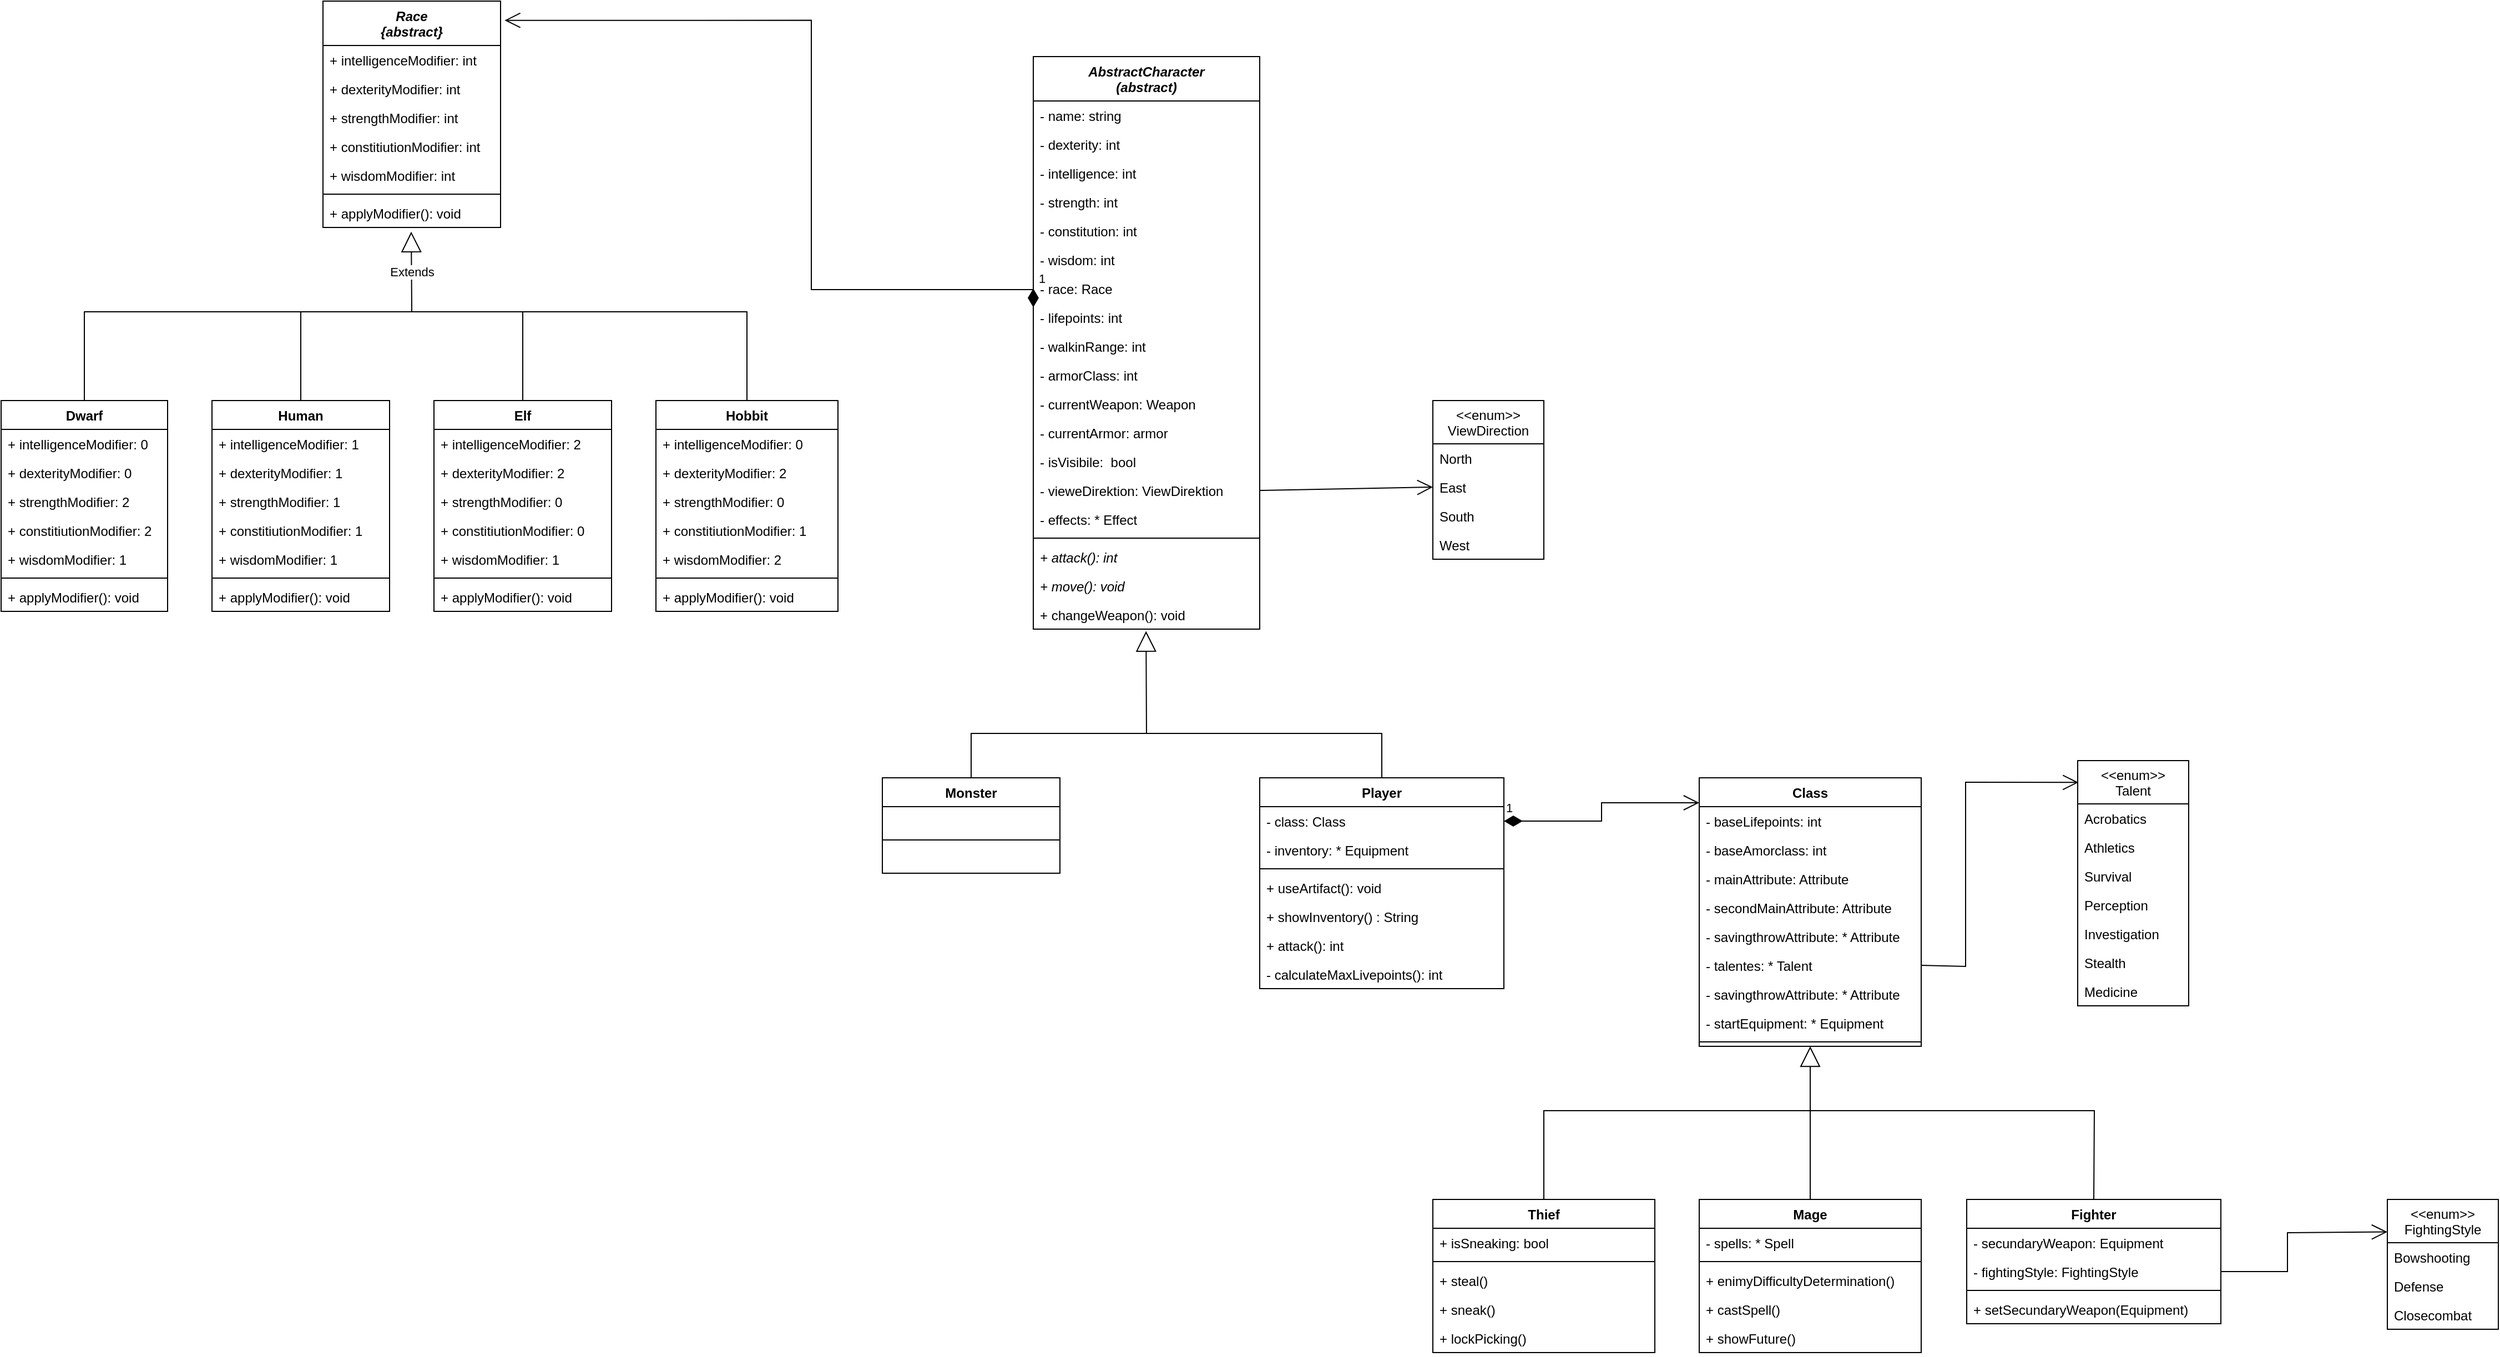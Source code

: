 <mxfile version="20.2.3" type="device"><diagram id="C5RBs43oDa-KdzZeNtuy" name="Page-1"><mxGraphModel dx="2009" dy="2004" grid="1" gridSize="10" guides="1" tooltips="1" connect="1" arrows="1" fold="1" page="1" pageScale="1" pageWidth="827" pageHeight="1169" math="0" shadow="0"><root><mxCell id="WIyWlLk6GJQsqaUBKTNV-0"/><mxCell id="WIyWlLk6GJQsqaUBKTNV-1" parent="WIyWlLk6GJQsqaUBKTNV-0"/><mxCell id="Q3AYZREHIVU-GRA5C-rK-1" value="AbstractCharacter&#10;(abstract)" style="swimlane;fontStyle=3;align=center;verticalAlign=top;childLayout=stackLayout;horizontal=1;startSize=40;horizontalStack=0;resizeParent=1;resizeParentMax=0;resizeLast=0;collapsible=1;marginBottom=0;" parent="WIyWlLk6GJQsqaUBKTNV-1" vertex="1"><mxGeometry x="200" y="-70" width="204" height="516" as="geometry"/></mxCell><mxCell id="Q3AYZREHIVU-GRA5C-rK-2" value="- name: string " style="text;strokeColor=none;fillColor=none;align=left;verticalAlign=top;spacingLeft=4;spacingRight=4;overflow=hidden;rotatable=0;points=[[0,0.5],[1,0.5]];portConstraint=eastwest;" parent="Q3AYZREHIVU-GRA5C-rK-1" vertex="1"><mxGeometry y="40" width="204" height="26" as="geometry"/></mxCell><mxCell id="5h4KLsE5HGScLsVPsC8E-9" value="- dexterity: int" style="text;strokeColor=none;fillColor=none;align=left;verticalAlign=top;spacingLeft=4;spacingRight=4;overflow=hidden;rotatable=0;points=[[0,0.5],[1,0.5]];portConstraint=eastwest;" parent="Q3AYZREHIVU-GRA5C-rK-1" vertex="1"><mxGeometry y="66" width="204" height="26" as="geometry"/></mxCell><mxCell id="5h4KLsE5HGScLsVPsC8E-10" value="- intelligence: int" style="text;strokeColor=none;fillColor=none;align=left;verticalAlign=top;spacingLeft=4;spacingRight=4;overflow=hidden;rotatable=0;points=[[0,0.5],[1,0.5]];portConstraint=eastwest;" parent="Q3AYZREHIVU-GRA5C-rK-1" vertex="1"><mxGeometry y="92" width="204" height="26" as="geometry"/></mxCell><mxCell id="5h4KLsE5HGScLsVPsC8E-11" value="- strength: int" style="text;strokeColor=none;fillColor=none;align=left;verticalAlign=top;spacingLeft=4;spacingRight=4;overflow=hidden;rotatable=0;points=[[0,0.5],[1,0.5]];portConstraint=eastwest;" parent="Q3AYZREHIVU-GRA5C-rK-1" vertex="1"><mxGeometry y="118" width="204" height="26" as="geometry"/></mxCell><mxCell id="5h4KLsE5HGScLsVPsC8E-12" value="- constitution: int" style="text;strokeColor=none;fillColor=none;align=left;verticalAlign=top;spacingLeft=4;spacingRight=4;overflow=hidden;rotatable=0;points=[[0,0.5],[1,0.5]];portConstraint=eastwest;" parent="Q3AYZREHIVU-GRA5C-rK-1" vertex="1"><mxGeometry y="144" width="204" height="26" as="geometry"/></mxCell><mxCell id="5h4KLsE5HGScLsVPsC8E-13" value="- wisdom: int" style="text;strokeColor=none;fillColor=none;align=left;verticalAlign=top;spacingLeft=4;spacingRight=4;overflow=hidden;rotatable=0;points=[[0,0.5],[1,0.5]];portConstraint=eastwest;" parent="Q3AYZREHIVU-GRA5C-rK-1" vertex="1"><mxGeometry y="170" width="204" height="26" as="geometry"/></mxCell><mxCell id="5h4KLsE5HGScLsVPsC8E-0" value="- race: Race " style="text;strokeColor=none;fillColor=none;align=left;verticalAlign=top;spacingLeft=4;spacingRight=4;overflow=hidden;rotatable=0;points=[[0,0.5],[1,0.5]];portConstraint=eastwest;" parent="Q3AYZREHIVU-GRA5C-rK-1" vertex="1"><mxGeometry y="196" width="204" height="26" as="geometry"/></mxCell><mxCell id="5h4KLsE5HGScLsVPsC8E-5" value="- lifepoints: int" style="text;strokeColor=none;fillColor=none;align=left;verticalAlign=top;spacingLeft=4;spacingRight=4;overflow=hidden;rotatable=0;points=[[0,0.5],[1,0.5]];portConstraint=eastwest;" parent="Q3AYZREHIVU-GRA5C-rK-1" vertex="1"><mxGeometry y="222" width="204" height="26" as="geometry"/></mxCell><mxCell id="Q3AYZREHIVU-GRA5C-rK-14" value="- walkinRange: int" style="text;strokeColor=none;fillColor=none;align=left;verticalAlign=top;spacingLeft=4;spacingRight=4;overflow=hidden;rotatable=0;points=[[0,0.5],[1,0.5]];portConstraint=eastwest;" parent="Q3AYZREHIVU-GRA5C-rK-1" vertex="1"><mxGeometry y="248" width="204" height="26" as="geometry"/></mxCell><mxCell id="5h4KLsE5HGScLsVPsC8E-8" value="- armorClass: int" style="text;strokeColor=none;fillColor=none;align=left;verticalAlign=top;spacingLeft=4;spacingRight=4;overflow=hidden;rotatable=0;points=[[0,0.5],[1,0.5]];portConstraint=eastwest;" parent="Q3AYZREHIVU-GRA5C-rK-1" vertex="1"><mxGeometry y="274" width="204" height="26" as="geometry"/></mxCell><mxCell id="5h4KLsE5HGScLsVPsC8E-1" value="- currentWeapon: Weapon" style="text;strokeColor=none;fillColor=none;align=left;verticalAlign=top;spacingLeft=4;spacingRight=4;overflow=hidden;rotatable=0;points=[[0,0.5],[1,0.5]];portConstraint=eastwest;" parent="Q3AYZREHIVU-GRA5C-rK-1" vertex="1"><mxGeometry y="300" width="204" height="26" as="geometry"/></mxCell><mxCell id="5h4KLsE5HGScLsVPsC8E-22" value="- currentArmor: armor" style="text;strokeColor=none;fillColor=none;align=left;verticalAlign=top;spacingLeft=4;spacingRight=4;overflow=hidden;rotatable=0;points=[[0,0.5],[1,0.5]];portConstraint=eastwest;" parent="Q3AYZREHIVU-GRA5C-rK-1" vertex="1"><mxGeometry y="326" width="204" height="26" as="geometry"/></mxCell><mxCell id="5h4KLsE5HGScLsVPsC8E-26" value="- isVisibile:  bool" style="text;strokeColor=none;fillColor=none;align=left;verticalAlign=top;spacingLeft=4;spacingRight=4;overflow=hidden;rotatable=0;points=[[0,0.5],[1,0.5]];portConstraint=eastwest;" parent="Q3AYZREHIVU-GRA5C-rK-1" vertex="1"><mxGeometry y="352" width="204" height="26" as="geometry"/></mxCell><mxCell id="5h4KLsE5HGScLsVPsC8E-6" value="- vieweDirektion: ViewDirektion" style="text;strokeColor=none;fillColor=none;align=left;verticalAlign=top;spacingLeft=4;spacingRight=4;overflow=hidden;rotatable=0;points=[[0,0.5],[1,0.5]];portConstraint=eastwest;" parent="Q3AYZREHIVU-GRA5C-rK-1" vertex="1"><mxGeometry y="378" width="204" height="26" as="geometry"/></mxCell><mxCell id="02gbt3bzWIVfuqwQs9SC-44" value="- effects: * Effect" style="text;strokeColor=none;fillColor=none;align=left;verticalAlign=top;spacingLeft=4;spacingRight=4;overflow=hidden;rotatable=0;points=[[0,0.5],[1,0.5]];portConstraint=eastwest;" parent="Q3AYZREHIVU-GRA5C-rK-1" vertex="1"><mxGeometry y="404" width="204" height="26" as="geometry"/></mxCell><mxCell id="Q3AYZREHIVU-GRA5C-rK-3" value="" style="line;strokeWidth=1;fillColor=none;align=left;verticalAlign=middle;spacingTop=-1;spacingLeft=3;spacingRight=3;rotatable=0;labelPosition=right;points=[];portConstraint=eastwest;" parent="Q3AYZREHIVU-GRA5C-rK-1" vertex="1"><mxGeometry y="430" width="204" height="8" as="geometry"/></mxCell><mxCell id="5h4KLsE5HGScLsVPsC8E-14" value="+ attack(): int" style="text;strokeColor=none;fillColor=none;align=left;verticalAlign=top;spacingLeft=4;spacingRight=4;overflow=hidden;rotatable=0;points=[[0,0.5],[1,0.5]];portConstraint=eastwest;fontStyle=2" parent="Q3AYZREHIVU-GRA5C-rK-1" vertex="1"><mxGeometry y="438" width="204" height="26" as="geometry"/></mxCell><mxCell id="5h4KLsE5HGScLsVPsC8E-15" value="+ move(): void" style="text;strokeColor=none;fillColor=none;align=left;verticalAlign=top;spacingLeft=4;spacingRight=4;overflow=hidden;rotatable=0;points=[[0,0.5],[1,0.5]];portConstraint=eastwest;fontStyle=2" parent="Q3AYZREHIVU-GRA5C-rK-1" vertex="1"><mxGeometry y="464" width="204" height="26" as="geometry"/></mxCell><mxCell id="5h4KLsE5HGScLsVPsC8E-25" value="+ changeWeapon(): void" style="text;strokeColor=none;fillColor=none;align=left;verticalAlign=top;spacingLeft=4;spacingRight=4;overflow=hidden;rotatable=0;points=[[0,0.5],[1,0.5]];portConstraint=eastwest;" parent="Q3AYZREHIVU-GRA5C-rK-1" vertex="1"><mxGeometry y="490" width="204" height="26" as="geometry"/></mxCell><mxCell id="Q3AYZREHIVU-GRA5C-rK-6" value="Monster" style="swimlane;fontStyle=1;align=center;verticalAlign=top;childLayout=stackLayout;horizontal=1;startSize=26;horizontalStack=0;resizeParent=1;resizeParentMax=0;resizeLast=0;collapsible=1;marginBottom=0;" parent="WIyWlLk6GJQsqaUBKTNV-1" vertex="1"><mxGeometry x="64" y="580" width="160" height="86" as="geometry"/></mxCell><mxCell id="Q3AYZREHIVU-GRA5C-rK-7" value=" " style="text;strokeColor=none;fillColor=none;align=left;verticalAlign=top;spacingLeft=4;spacingRight=4;overflow=hidden;rotatable=0;points=[[0,0.5],[1,0.5]];portConstraint=eastwest;" parent="Q3AYZREHIVU-GRA5C-rK-6" vertex="1"><mxGeometry y="26" width="160" height="26" as="geometry"/></mxCell><mxCell id="Q3AYZREHIVU-GRA5C-rK-8" value="" style="line;strokeWidth=1;fillColor=none;align=left;verticalAlign=middle;spacingTop=-1;spacingLeft=3;spacingRight=3;rotatable=0;labelPosition=right;points=[];portConstraint=eastwest;" parent="Q3AYZREHIVU-GRA5C-rK-6" vertex="1"><mxGeometry y="52" width="160" height="8" as="geometry"/></mxCell><mxCell id="Q3AYZREHIVU-GRA5C-rK-9" value=" " style="text;strokeColor=none;fillColor=none;align=left;verticalAlign=top;spacingLeft=4;spacingRight=4;overflow=hidden;rotatable=0;points=[[0,0.5],[1,0.5]];portConstraint=eastwest;" parent="Q3AYZREHIVU-GRA5C-rK-6" vertex="1"><mxGeometry y="60" width="160" height="26" as="geometry"/></mxCell><mxCell id="Q3AYZREHIVU-GRA5C-rK-10" value="Player" style="swimlane;fontStyle=1;align=center;verticalAlign=top;childLayout=stackLayout;horizontal=1;startSize=26;horizontalStack=0;resizeParent=1;resizeParentMax=0;resizeLast=0;collapsible=1;marginBottom=0;" parent="WIyWlLk6GJQsqaUBKTNV-1" vertex="1"><mxGeometry x="404" y="580" width="220" height="190" as="geometry"/></mxCell><mxCell id="Q3AYZREHIVU-GRA5C-rK-22" value="- class: Class" style="text;strokeColor=none;fillColor=none;align=left;verticalAlign=top;spacingLeft=4;spacingRight=4;overflow=hidden;rotatable=0;points=[[0,0.5],[1,0.5]];portConstraint=eastwest;" parent="Q3AYZREHIVU-GRA5C-rK-10" vertex="1"><mxGeometry y="26" width="220" height="26" as="geometry"/></mxCell><mxCell id="Q3AYZREHIVU-GRA5C-rK-20" value="- inventory: * Equipment" style="text;strokeColor=none;fillColor=none;align=left;verticalAlign=top;spacingLeft=4;spacingRight=4;overflow=hidden;rotatable=0;points=[[0,0.5],[1,0.5]];portConstraint=eastwest;" parent="Q3AYZREHIVU-GRA5C-rK-10" vertex="1"><mxGeometry y="52" width="220" height="26" as="geometry"/></mxCell><mxCell id="Q3AYZREHIVU-GRA5C-rK-12" value="" style="line;strokeWidth=1;fillColor=none;align=left;verticalAlign=middle;spacingTop=-1;spacingLeft=3;spacingRight=3;rotatable=0;labelPosition=right;points=[];portConstraint=eastwest;" parent="Q3AYZREHIVU-GRA5C-rK-10" vertex="1"><mxGeometry y="78" width="220" height="8" as="geometry"/></mxCell><mxCell id="Q3AYZREHIVU-GRA5C-rK-24" value="+ useArtifact(): void" style="text;strokeColor=none;fillColor=none;align=left;verticalAlign=top;spacingLeft=4;spacingRight=4;overflow=hidden;rotatable=0;points=[[0,0.5],[1,0.5]];portConstraint=eastwest;" parent="Q3AYZREHIVU-GRA5C-rK-10" vertex="1"><mxGeometry y="86" width="220" height="26" as="geometry"/></mxCell><mxCell id="02gbt3bzWIVfuqwQs9SC-45" value="+ showInventory() : String" style="text;strokeColor=none;fillColor=none;align=left;verticalAlign=top;spacingLeft=4;spacingRight=4;overflow=hidden;rotatable=0;points=[[0,0.5],[1,0.5]];portConstraint=eastwest;" parent="Q3AYZREHIVU-GRA5C-rK-10" vertex="1"><mxGeometry y="112" width="220" height="26" as="geometry"/></mxCell><mxCell id="02gbt3bzWIVfuqwQs9SC-49" value="+ attack(): int" style="text;strokeColor=none;fillColor=none;align=left;verticalAlign=top;spacingLeft=4;spacingRight=4;overflow=hidden;rotatable=0;points=[[0,0.5],[1,0.5]];portConstraint=eastwest;" parent="Q3AYZREHIVU-GRA5C-rK-10" vertex="1"><mxGeometry y="138" width="220" height="26" as="geometry"/></mxCell><mxCell id="Q3AYZREHIVU-GRA5C-rK-4" value="- calculateMaxLivepoints(): int" style="text;strokeColor=none;fillColor=none;align=left;verticalAlign=top;spacingLeft=4;spacingRight=4;overflow=hidden;rotatable=0;points=[[0,0.5],[1,0.5]];portConstraint=eastwest;" parent="Q3AYZREHIVU-GRA5C-rK-10" vertex="1"><mxGeometry y="164" width="220" height="26" as="geometry"/></mxCell><mxCell id="Q3AYZREHIVU-GRA5C-rK-18" value="" style="endArrow=block;endSize=16;endFill=0;html=1;rounded=0;exitX=0.5;exitY=0;exitDx=0;exitDy=0;entryX=0.498;entryY=1.069;entryDx=0;entryDy=0;entryPerimeter=0;" parent="WIyWlLk6GJQsqaUBKTNV-1" source="Q3AYZREHIVU-GRA5C-rK-10" target="5h4KLsE5HGScLsVPsC8E-25" edge="1"><mxGeometry width="160" relative="1" as="geometry"><mxPoint x="464" y="550" as="sourcePoint"/><mxPoint x="340" y="510" as="targetPoint"/><Array as="points"><mxPoint x="514" y="540"/><mxPoint x="302" y="540"/></Array></mxGeometry></mxCell><mxCell id="Q3AYZREHIVU-GRA5C-rK-23" value="" style="endArrow=none;html=1;rounded=0;exitX=0.5;exitY=0;exitDx=0;exitDy=0;" parent="WIyWlLk6GJQsqaUBKTNV-1" source="Q3AYZREHIVU-GRA5C-rK-6" edge="1"><mxGeometry width="50" height="50" relative="1" as="geometry"><mxPoint x="114" y="530" as="sourcePoint"/><mxPoint x="314" y="540" as="targetPoint"/><Array as="points"><mxPoint x="144" y="540"/></Array></mxGeometry></mxCell><mxCell id="Q3AYZREHIVU-GRA5C-rK-33" value="&lt;&lt;enum&gt;&gt;&#10;ViewDirection" style="swimlane;fontStyle=0;childLayout=stackLayout;horizontal=1;startSize=39;fillColor=none;horizontalStack=0;resizeParent=1;resizeParentMax=0;resizeLast=0;collapsible=1;marginBottom=0;" parent="WIyWlLk6GJQsqaUBKTNV-1" vertex="1"><mxGeometry x="560" y="240" width="100" height="143" as="geometry"><mxRectangle x="540" y="260" width="110" height="40" as="alternateBounds"/></mxGeometry></mxCell><mxCell id="Q3AYZREHIVU-GRA5C-rK-34" value="North" style="text;strokeColor=none;fillColor=none;align=left;verticalAlign=top;spacingLeft=4;spacingRight=4;overflow=hidden;rotatable=0;points=[[0,0.5],[1,0.5]];portConstraint=eastwest;" parent="Q3AYZREHIVU-GRA5C-rK-33" vertex="1"><mxGeometry y="39" width="100" height="26" as="geometry"/></mxCell><mxCell id="Q3AYZREHIVU-GRA5C-rK-36" value="East" style="text;strokeColor=none;fillColor=none;align=left;verticalAlign=top;spacingLeft=4;spacingRight=4;overflow=hidden;rotatable=0;points=[[0,0.5],[1,0.5]];portConstraint=eastwest;" parent="Q3AYZREHIVU-GRA5C-rK-33" vertex="1"><mxGeometry y="65" width="100" height="26" as="geometry"/></mxCell><mxCell id="Q3AYZREHIVU-GRA5C-rK-38" value="South" style="text;strokeColor=none;fillColor=none;align=left;verticalAlign=top;spacingLeft=4;spacingRight=4;overflow=hidden;rotatable=0;points=[[0,0.5],[1,0.5]];portConstraint=eastwest;" parent="Q3AYZREHIVU-GRA5C-rK-33" vertex="1"><mxGeometry y="91" width="100" height="26" as="geometry"/></mxCell><mxCell id="Q3AYZREHIVU-GRA5C-rK-40" value="West" style="text;strokeColor=none;fillColor=none;align=left;verticalAlign=top;spacingLeft=4;spacingRight=4;overflow=hidden;rotatable=0;points=[[0,0.5],[1,0.5]];portConstraint=eastwest;" parent="Q3AYZREHIVU-GRA5C-rK-33" vertex="1"><mxGeometry y="117" width="100" height="26" as="geometry"/></mxCell><mxCell id="Q3AYZREHIVU-GRA5C-rK-43" value="" style="endArrow=open;endFill=1;endSize=12;html=1;rounded=0;entryX=0;entryY=0.5;entryDx=0;entryDy=0;exitX=1;exitY=0.5;exitDx=0;exitDy=0;" parent="WIyWlLk6GJQsqaUBKTNV-1" source="5h4KLsE5HGScLsVPsC8E-6" target="Q3AYZREHIVU-GRA5C-rK-36" edge="1"><mxGeometry width="160" relative="1" as="geometry"><mxPoint x="614" y="801" as="sourcePoint"/><mxPoint x="794" y="854" as="targetPoint"/></mxGeometry></mxCell><mxCell id="5h4KLsE5HGScLsVPsC8E-16" value="Class" style="swimlane;fontStyle=1;align=center;verticalAlign=top;childLayout=stackLayout;horizontal=1;startSize=26;horizontalStack=0;resizeParent=1;resizeParentMax=0;resizeLast=0;collapsible=1;marginBottom=0;" parent="WIyWlLk6GJQsqaUBKTNV-1" vertex="1"><mxGeometry x="800" y="580" width="200" height="242" as="geometry"><mxRectangle x="540" y="70" width="70" height="30" as="alternateBounds"/></mxGeometry></mxCell><mxCell id="5h4KLsE5HGScLsVPsC8E-17" value="- baseLifepoints: int" style="text;strokeColor=none;fillColor=none;align=left;verticalAlign=top;spacingLeft=4;spacingRight=4;overflow=hidden;rotatable=0;points=[[0,0.5],[1,0.5]];portConstraint=eastwest;" parent="5h4KLsE5HGScLsVPsC8E-16" vertex="1"><mxGeometry y="26" width="200" height="26" as="geometry"/></mxCell><mxCell id="5h4KLsE5HGScLsVPsC8E-23" value="- baseAmorclass: int" style="text;strokeColor=none;fillColor=none;align=left;verticalAlign=top;spacingLeft=4;spacingRight=4;overflow=hidden;rotatable=0;points=[[0,0.5],[1,0.5]];portConstraint=eastwest;" parent="5h4KLsE5HGScLsVPsC8E-16" vertex="1"><mxGeometry y="52" width="200" height="26" as="geometry"/></mxCell><mxCell id="5h4KLsE5HGScLsVPsC8E-24" value="- mainAttribute: Attribute" style="text;strokeColor=none;fillColor=none;align=left;verticalAlign=top;spacingLeft=4;spacingRight=4;overflow=hidden;rotatable=0;points=[[0,0.5],[1,0.5]];portConstraint=eastwest;" parent="5h4KLsE5HGScLsVPsC8E-16" vertex="1"><mxGeometry y="78" width="200" height="26" as="geometry"/></mxCell><mxCell id="5h4KLsE5HGScLsVPsC8E-29" value="- secondMainAttribute: Attribute" style="text;strokeColor=none;fillColor=none;align=left;verticalAlign=top;spacingLeft=4;spacingRight=4;overflow=hidden;rotatable=0;points=[[0,0.5],[1,0.5]];portConstraint=eastwest;" parent="5h4KLsE5HGScLsVPsC8E-16" vertex="1"><mxGeometry y="104" width="200" height="26" as="geometry"/></mxCell><mxCell id="5h4KLsE5HGScLsVPsC8E-30" value="- savingthrowAttribute: * Attribute" style="text;strokeColor=none;fillColor=none;align=left;verticalAlign=top;spacingLeft=4;spacingRight=4;overflow=hidden;rotatable=0;points=[[0,0.5],[1,0.5]];portConstraint=eastwest;" parent="5h4KLsE5HGScLsVPsC8E-16" vertex="1"><mxGeometry y="130" width="200" height="26" as="geometry"/></mxCell><mxCell id="5h4KLsE5HGScLsVPsC8E-39" value="- talentes: * Talent" style="text;strokeColor=none;fillColor=none;align=left;verticalAlign=top;spacingLeft=4;spacingRight=4;overflow=hidden;rotatable=0;points=[[0,0.5],[1,0.5]];portConstraint=eastwest;" parent="5h4KLsE5HGScLsVPsC8E-16" vertex="1"><mxGeometry y="156" width="200" height="26" as="geometry"/></mxCell><mxCell id="5h4KLsE5HGScLsVPsC8E-43" value="- savingthrowAttribute: * Attribute" style="text;strokeColor=none;fillColor=none;align=left;verticalAlign=top;spacingLeft=4;spacingRight=4;overflow=hidden;rotatable=0;points=[[0,0.5],[1,0.5]];portConstraint=eastwest;" parent="5h4KLsE5HGScLsVPsC8E-16" vertex="1"><mxGeometry y="182" width="200" height="26" as="geometry"/></mxCell><mxCell id="bgoSU_EGoBsKV9bX_fwc-3" value="- startEquipment: * Equipment" style="text;strokeColor=none;fillColor=none;align=left;verticalAlign=top;spacingLeft=4;spacingRight=4;overflow=hidden;rotatable=0;points=[[0,0.5],[1,0.5]];portConstraint=eastwest;" parent="5h4KLsE5HGScLsVPsC8E-16" vertex="1"><mxGeometry y="208" width="200" height="26" as="geometry"/></mxCell><mxCell id="5h4KLsE5HGScLsVPsC8E-18" value="" style="line;strokeWidth=1;fillColor=none;align=left;verticalAlign=middle;spacingTop=-1;spacingLeft=3;spacingRight=3;rotatable=0;labelPosition=right;points=[];portConstraint=eastwest;" parent="5h4KLsE5HGScLsVPsC8E-16" vertex="1"><mxGeometry y="234" width="200" height="8" as="geometry"/></mxCell><mxCell id="5h4KLsE5HGScLsVPsC8E-31" value="&lt;&lt;enum&gt;&gt;&#10;Talent" style="swimlane;fontStyle=0;childLayout=stackLayout;horizontal=1;startSize=39;fillColor=none;horizontalStack=0;resizeParent=1;resizeParentMax=0;resizeLast=0;collapsible=1;marginBottom=0;" parent="WIyWlLk6GJQsqaUBKTNV-1" vertex="1"><mxGeometry x="1141" y="564.5" width="100" height="221" as="geometry"><mxRectangle x="540" y="260" width="110" height="40" as="alternateBounds"/></mxGeometry></mxCell><mxCell id="5h4KLsE5HGScLsVPsC8E-32" value="Acrobatics" style="text;strokeColor=none;fillColor=none;align=left;verticalAlign=top;spacingLeft=4;spacingRight=4;overflow=hidden;rotatable=0;points=[[0,0.5],[1,0.5]];portConstraint=eastwest;" parent="5h4KLsE5HGScLsVPsC8E-31" vertex="1"><mxGeometry y="39" width="100" height="26" as="geometry"/></mxCell><mxCell id="5h4KLsE5HGScLsVPsC8E-33" value="Athletics" style="text;strokeColor=none;fillColor=none;align=left;verticalAlign=top;spacingLeft=4;spacingRight=4;overflow=hidden;rotatable=0;points=[[0,0.5],[1,0.5]];portConstraint=eastwest;" parent="5h4KLsE5HGScLsVPsC8E-31" vertex="1"><mxGeometry y="65" width="100" height="26" as="geometry"/></mxCell><mxCell id="5h4KLsE5HGScLsVPsC8E-34" value="Survival" style="text;strokeColor=none;fillColor=none;align=left;verticalAlign=top;spacingLeft=4;spacingRight=4;overflow=hidden;rotatable=0;points=[[0,0.5],[1,0.5]];portConstraint=eastwest;" parent="5h4KLsE5HGScLsVPsC8E-31" vertex="1"><mxGeometry y="91" width="100" height="26" as="geometry"/></mxCell><mxCell id="5h4KLsE5HGScLsVPsC8E-35" value="Perception" style="text;strokeColor=none;fillColor=none;align=left;verticalAlign=top;spacingLeft=4;spacingRight=4;overflow=hidden;rotatable=0;points=[[0,0.5],[1,0.5]];portConstraint=eastwest;" parent="5h4KLsE5HGScLsVPsC8E-31" vertex="1"><mxGeometry y="117" width="100" height="26" as="geometry"/></mxCell><mxCell id="5h4KLsE5HGScLsVPsC8E-36" value="Investigation" style="text;strokeColor=none;fillColor=none;align=left;verticalAlign=top;spacingLeft=4;spacingRight=4;overflow=hidden;rotatable=0;points=[[0,0.5],[1,0.5]];portConstraint=eastwest;" parent="5h4KLsE5HGScLsVPsC8E-31" vertex="1"><mxGeometry y="143" width="100" height="26" as="geometry"/></mxCell><mxCell id="5h4KLsE5HGScLsVPsC8E-37" value="Stealth" style="text;strokeColor=none;fillColor=none;align=left;verticalAlign=top;spacingLeft=4;spacingRight=4;overflow=hidden;rotatable=0;points=[[0,0.5],[1,0.5]];portConstraint=eastwest;" parent="5h4KLsE5HGScLsVPsC8E-31" vertex="1"><mxGeometry y="169" width="100" height="26" as="geometry"/></mxCell><mxCell id="5h4KLsE5HGScLsVPsC8E-38" value="Medicine" style="text;strokeColor=none;fillColor=none;align=left;verticalAlign=top;spacingLeft=4;spacingRight=4;overflow=hidden;rotatable=0;points=[[0,0.5],[1,0.5]];portConstraint=eastwest;" parent="5h4KLsE5HGScLsVPsC8E-31" vertex="1"><mxGeometry y="195" width="100" height="26" as="geometry"/></mxCell><mxCell id="5h4KLsE5HGScLsVPsC8E-42" value="" style="endArrow=open;endFill=1;endSize=12;html=1;rounded=0;exitX=1;exitY=0.5;exitDx=0;exitDy=0;entryX=0.007;entryY=0.089;entryDx=0;entryDy=0;entryPerimeter=0;" parent="WIyWlLk6GJQsqaUBKTNV-1" source="5h4KLsE5HGScLsVPsC8E-39" target="5h4KLsE5HGScLsVPsC8E-31" edge="1"><mxGeometry width="160" relative="1" as="geometry"><mxPoint x="1000" y="810" as="sourcePoint"/><mxPoint x="1160" y="810" as="targetPoint"/><Array as="points"><mxPoint x="1040" y="750"/><mxPoint x="1040" y="584"/></Array></mxGeometry></mxCell><mxCell id="cAiFSl_cpuVN2t4QB4FA-0" value="Race&#10;{abstract}" style="swimlane;fontStyle=3;align=center;verticalAlign=top;childLayout=stackLayout;horizontal=1;startSize=40;horizontalStack=0;resizeParent=1;resizeParentMax=0;resizeLast=0;collapsible=1;marginBottom=0;" parent="WIyWlLk6GJQsqaUBKTNV-1" vertex="1"><mxGeometry x="-440" y="-120" width="160" height="204" as="geometry"/></mxCell><mxCell id="cAiFSl_cpuVN2t4QB4FA-1" value="+ intelligenceModifier: int" style="text;strokeColor=none;fillColor=none;align=left;verticalAlign=top;spacingLeft=4;spacingRight=4;overflow=hidden;rotatable=0;points=[[0,0.5],[1,0.5]];portConstraint=eastwest;" parent="cAiFSl_cpuVN2t4QB4FA-0" vertex="1"><mxGeometry y="40" width="160" height="26" as="geometry"/></mxCell><mxCell id="02gbt3bzWIVfuqwQs9SC-1" value="+ dexterityModifier: int" style="text;strokeColor=none;fillColor=none;align=left;verticalAlign=top;spacingLeft=4;spacingRight=4;overflow=hidden;rotatable=0;points=[[0,0.5],[1,0.5]];portConstraint=eastwest;" parent="cAiFSl_cpuVN2t4QB4FA-0" vertex="1"><mxGeometry y="66" width="160" height="26" as="geometry"/></mxCell><mxCell id="02gbt3bzWIVfuqwQs9SC-2" value="+ strengthModifier: int" style="text;strokeColor=none;fillColor=none;align=left;verticalAlign=top;spacingLeft=4;spacingRight=4;overflow=hidden;rotatable=0;points=[[0,0.5],[1,0.5]];portConstraint=eastwest;" parent="cAiFSl_cpuVN2t4QB4FA-0" vertex="1"><mxGeometry y="92" width="160" height="26" as="geometry"/></mxCell><mxCell id="02gbt3bzWIVfuqwQs9SC-3" value="+ constitiutionModifier: int" style="text;strokeColor=none;fillColor=none;align=left;verticalAlign=top;spacingLeft=4;spacingRight=4;overflow=hidden;rotatable=0;points=[[0,0.5],[1,0.5]];portConstraint=eastwest;" parent="cAiFSl_cpuVN2t4QB4FA-0" vertex="1"><mxGeometry y="118" width="160" height="26" as="geometry"/></mxCell><mxCell id="02gbt3bzWIVfuqwQs9SC-4" value="+ wisdomModifier: int" style="text;strokeColor=none;fillColor=none;align=left;verticalAlign=top;spacingLeft=4;spacingRight=4;overflow=hidden;rotatable=0;points=[[0,0.5],[1,0.5]];portConstraint=eastwest;" parent="cAiFSl_cpuVN2t4QB4FA-0" vertex="1"><mxGeometry y="144" width="160" height="26" as="geometry"/></mxCell><mxCell id="cAiFSl_cpuVN2t4QB4FA-2" value="" style="line;strokeWidth=1;fillColor=none;align=left;verticalAlign=middle;spacingTop=-1;spacingLeft=3;spacingRight=3;rotatable=0;labelPosition=right;points=[];portConstraint=eastwest;" parent="cAiFSl_cpuVN2t4QB4FA-0" vertex="1"><mxGeometry y="170" width="160" height="8" as="geometry"/></mxCell><mxCell id="cAiFSl_cpuVN2t4QB4FA-3" value="+ applyModifier(): void" style="text;strokeColor=none;fillColor=none;align=left;verticalAlign=top;spacingLeft=4;spacingRight=4;overflow=hidden;rotatable=0;points=[[0,0.5],[1,0.5]];portConstraint=eastwest;" parent="cAiFSl_cpuVN2t4QB4FA-0" vertex="1"><mxGeometry y="178" width="160" height="26" as="geometry"/></mxCell><mxCell id="cAiFSl_cpuVN2t4QB4FA-4" value="Thief" style="swimlane;fontStyle=1;align=center;verticalAlign=top;childLayout=stackLayout;horizontal=1;startSize=26;horizontalStack=0;resizeParent=1;resizeParentMax=0;resizeLast=0;collapsible=1;marginBottom=0;" parent="WIyWlLk6GJQsqaUBKTNV-1" vertex="1"><mxGeometry x="560" y="960" width="200" height="138" as="geometry"/></mxCell><mxCell id="cAiFSl_cpuVN2t4QB4FA-5" value="+ isSneaking: bool" style="text;strokeColor=none;fillColor=none;align=left;verticalAlign=top;spacingLeft=4;spacingRight=4;overflow=hidden;rotatable=0;points=[[0,0.5],[1,0.5]];portConstraint=eastwest;" parent="cAiFSl_cpuVN2t4QB4FA-4" vertex="1"><mxGeometry y="26" width="200" height="26" as="geometry"/></mxCell><mxCell id="cAiFSl_cpuVN2t4QB4FA-6" value="" style="line;strokeWidth=1;fillColor=none;align=left;verticalAlign=middle;spacingTop=-1;spacingLeft=3;spacingRight=3;rotatable=0;labelPosition=right;points=[];portConstraint=eastwest;" parent="cAiFSl_cpuVN2t4QB4FA-4" vertex="1"><mxGeometry y="52" width="200" height="8" as="geometry"/></mxCell><mxCell id="cAiFSl_cpuVN2t4QB4FA-7" value="+ steal()" style="text;strokeColor=none;fillColor=none;align=left;verticalAlign=top;spacingLeft=4;spacingRight=4;overflow=hidden;rotatable=0;points=[[0,0.5],[1,0.5]];portConstraint=eastwest;" parent="cAiFSl_cpuVN2t4QB4FA-4" vertex="1"><mxGeometry y="60" width="200" height="26" as="geometry"/></mxCell><mxCell id="bgoSU_EGoBsKV9bX_fwc-17" value="+ sneak()" style="text;strokeColor=none;fillColor=none;align=left;verticalAlign=top;spacingLeft=4;spacingRight=4;overflow=hidden;rotatable=0;points=[[0,0.5],[1,0.5]];portConstraint=eastwest;" parent="cAiFSl_cpuVN2t4QB4FA-4" vertex="1"><mxGeometry y="86" width="200" height="26" as="geometry"/></mxCell><mxCell id="bgoSU_EGoBsKV9bX_fwc-18" value="+ lockPicking()" style="text;strokeColor=none;fillColor=none;align=left;verticalAlign=top;spacingLeft=4;spacingRight=4;overflow=hidden;rotatable=0;points=[[0,0.5],[1,0.5]];portConstraint=eastwest;" parent="cAiFSl_cpuVN2t4QB4FA-4" vertex="1"><mxGeometry y="112" width="200" height="26" as="geometry"/></mxCell><mxCell id="cAiFSl_cpuVN2t4QB4FA-8" value="Fighter" style="swimlane;fontStyle=1;align=center;verticalAlign=top;childLayout=stackLayout;horizontal=1;startSize=26;horizontalStack=0;resizeParent=1;resizeParentMax=0;resizeLast=0;collapsible=1;marginBottom=0;" parent="WIyWlLk6GJQsqaUBKTNV-1" vertex="1"><mxGeometry x="1041" y="960" width="229" height="112" as="geometry"/></mxCell><mxCell id="cAiFSl_cpuVN2t4QB4FA-9" value="- secundaryWeapon: Equipment" style="text;strokeColor=none;fillColor=none;align=left;verticalAlign=top;spacingLeft=4;spacingRight=4;overflow=hidden;rotatable=0;points=[[0,0.5],[1,0.5]];portConstraint=eastwest;" parent="cAiFSl_cpuVN2t4QB4FA-8" vertex="1"><mxGeometry y="26" width="229" height="26" as="geometry"/></mxCell><mxCell id="bgoSU_EGoBsKV9bX_fwc-12" value="- fightingStyle: FightingStyle" style="text;strokeColor=none;fillColor=none;align=left;verticalAlign=top;spacingLeft=4;spacingRight=4;overflow=hidden;rotatable=0;points=[[0,0.5],[1,0.5]];portConstraint=eastwest;" parent="cAiFSl_cpuVN2t4QB4FA-8" vertex="1"><mxGeometry y="52" width="229" height="26" as="geometry"/></mxCell><mxCell id="cAiFSl_cpuVN2t4QB4FA-10" value="" style="line;strokeWidth=1;fillColor=none;align=left;verticalAlign=middle;spacingTop=-1;spacingLeft=3;spacingRight=3;rotatable=0;labelPosition=right;points=[];portConstraint=eastwest;" parent="cAiFSl_cpuVN2t4QB4FA-8" vertex="1"><mxGeometry y="78" width="229" height="8" as="geometry"/></mxCell><mxCell id="cAiFSl_cpuVN2t4QB4FA-11" value="+ setSecundaryWeapon(Equipment)" style="text;strokeColor=none;fillColor=none;align=left;verticalAlign=top;spacingLeft=4;spacingRight=4;overflow=hidden;rotatable=0;points=[[0,0.5],[1,0.5]];portConstraint=eastwest;" parent="cAiFSl_cpuVN2t4QB4FA-8" vertex="1"><mxGeometry y="86" width="229" height="26" as="geometry"/></mxCell><mxCell id="cAiFSl_cpuVN2t4QB4FA-12" value="Mage" style="swimlane;fontStyle=1;align=center;verticalAlign=top;childLayout=stackLayout;horizontal=1;startSize=26;horizontalStack=0;resizeParent=1;resizeParentMax=0;resizeLast=0;collapsible=1;marginBottom=0;" parent="WIyWlLk6GJQsqaUBKTNV-1" vertex="1"><mxGeometry x="800" y="960" width="200" height="138" as="geometry"/></mxCell><mxCell id="cAiFSl_cpuVN2t4QB4FA-13" value="- spells: * Spell" style="text;strokeColor=none;fillColor=none;align=left;verticalAlign=top;spacingLeft=4;spacingRight=4;overflow=hidden;rotatable=0;points=[[0,0.5],[1,0.5]];portConstraint=eastwest;" parent="cAiFSl_cpuVN2t4QB4FA-12" vertex="1"><mxGeometry y="26" width="200" height="26" as="geometry"/></mxCell><mxCell id="cAiFSl_cpuVN2t4QB4FA-14" value="" style="line;strokeWidth=1;fillColor=none;align=left;verticalAlign=middle;spacingTop=-1;spacingLeft=3;spacingRight=3;rotatable=0;labelPosition=right;points=[];portConstraint=eastwest;" parent="cAiFSl_cpuVN2t4QB4FA-12" vertex="1"><mxGeometry y="52" width="200" height="8" as="geometry"/></mxCell><mxCell id="cAiFSl_cpuVN2t4QB4FA-15" value="+ enimyDifficultyDetermination()" style="text;strokeColor=none;fillColor=none;align=left;verticalAlign=top;spacingLeft=4;spacingRight=4;overflow=hidden;rotatable=0;points=[[0,0.5],[1,0.5]];portConstraint=eastwest;" parent="cAiFSl_cpuVN2t4QB4FA-12" vertex="1"><mxGeometry y="60" width="200" height="26" as="geometry"/></mxCell><mxCell id="bgoSU_EGoBsKV9bX_fwc-20" value="+ castSpell()" style="text;strokeColor=none;fillColor=none;align=left;verticalAlign=top;spacingLeft=4;spacingRight=4;overflow=hidden;rotatable=0;points=[[0,0.5],[1,0.5]];portConstraint=eastwest;" parent="cAiFSl_cpuVN2t4QB4FA-12" vertex="1"><mxGeometry y="86" width="200" height="26" as="geometry"/></mxCell><mxCell id="02gbt3bzWIVfuqwQs9SC-48" value="+ showFuture()" style="text;strokeColor=none;fillColor=none;align=left;verticalAlign=top;spacingLeft=4;spacingRight=4;overflow=hidden;rotatable=0;points=[[0,0.5],[1,0.5]];portConstraint=eastwest;" parent="cAiFSl_cpuVN2t4QB4FA-12" vertex="1"><mxGeometry y="112" width="200" height="26" as="geometry"/></mxCell><mxCell id="cAiFSl_cpuVN2t4QB4FA-18" value="" style="endArrow=block;endSize=16;endFill=0;html=1;rounded=0;exitX=0.5;exitY=0;exitDx=0;exitDy=0;entryX=0.5;entryY=1;entryDx=0;entryDy=0;" parent="WIyWlLk6GJQsqaUBKTNV-1" source="cAiFSl_cpuVN2t4QB4FA-4" target="5h4KLsE5HGScLsVPsC8E-16" edge="1"><mxGeometry width="160" relative="1" as="geometry"><mxPoint x="680" y="890" as="sourcePoint"/><mxPoint x="840" y="890" as="targetPoint"/><Array as="points"><mxPoint x="660" y="880"/><mxPoint x="780" y="880"/><mxPoint x="900" y="880"/></Array></mxGeometry></mxCell><mxCell id="cAiFSl_cpuVN2t4QB4FA-19" value="" style="endArrow=none;html=1;rounded=0;exitX=0.5;exitY=0;exitDx=0;exitDy=0;" parent="WIyWlLk6GJQsqaUBKTNV-1" source="cAiFSl_cpuVN2t4QB4FA-12" edge="1"><mxGeometry width="50" height="50" relative="1" as="geometry"><mxPoint x="910" y="950" as="sourcePoint"/><mxPoint x="900" y="880" as="targetPoint"/></mxGeometry></mxCell><mxCell id="cAiFSl_cpuVN2t4QB4FA-20" value="" style="endArrow=none;html=1;rounded=0;exitX=0.5;exitY=0;exitDx=0;exitDy=0;" parent="WIyWlLk6GJQsqaUBKTNV-1" source="cAiFSl_cpuVN2t4QB4FA-8" edge="1"><mxGeometry width="50" height="50" relative="1" as="geometry"><mxPoint x="1130" y="910" as="sourcePoint"/><mxPoint x="900" y="880" as="targetPoint"/><Array as="points"><mxPoint x="1156" y="880"/></Array></mxGeometry></mxCell><mxCell id="cAiFSl_cpuVN2t4QB4FA-23" value="1" style="endArrow=open;html=1;endSize=12;startArrow=diamondThin;startSize=14;startFill=1;edgeStyle=orthogonalEdgeStyle;align=left;verticalAlign=bottom;rounded=0;exitX=1;exitY=0.5;exitDx=0;exitDy=0;entryX=0;entryY=0.093;entryDx=0;entryDy=0;entryPerimeter=0;" parent="WIyWlLk6GJQsqaUBKTNV-1" source="Q3AYZREHIVU-GRA5C-rK-22" target="5h4KLsE5HGScLsVPsC8E-16" edge="1"><mxGeometry x="-1" y="3" relative="1" as="geometry"><mxPoint x="530" y="760" as="sourcePoint"/><mxPoint x="690" y="760" as="targetPoint"/></mxGeometry></mxCell><mxCell id="bgoSU_EGoBsKV9bX_fwc-4" value="&lt;&lt;enum&gt;&gt;&#10;FightingStyle" style="swimlane;fontStyle=0;childLayout=stackLayout;horizontal=1;startSize=39;fillColor=none;horizontalStack=0;resizeParent=1;resizeParentMax=0;resizeLast=0;collapsible=1;marginBottom=0;" parent="WIyWlLk6GJQsqaUBKTNV-1" vertex="1"><mxGeometry x="1420" y="960" width="100" height="117" as="geometry"><mxRectangle x="540" y="260" width="110" height="40" as="alternateBounds"/></mxGeometry></mxCell><mxCell id="bgoSU_EGoBsKV9bX_fwc-5" value="Bowshooting" style="text;strokeColor=none;fillColor=none;align=left;verticalAlign=top;spacingLeft=4;spacingRight=4;overflow=hidden;rotatable=0;points=[[0,0.5],[1,0.5]];portConstraint=eastwest;" parent="bgoSU_EGoBsKV9bX_fwc-4" vertex="1"><mxGeometry y="39" width="100" height="26" as="geometry"/></mxCell><mxCell id="bgoSU_EGoBsKV9bX_fwc-6" value="Defense" style="text;strokeColor=none;fillColor=none;align=left;verticalAlign=top;spacingLeft=4;spacingRight=4;overflow=hidden;rotatable=0;points=[[0,0.5],[1,0.5]];portConstraint=eastwest;" parent="bgoSU_EGoBsKV9bX_fwc-4" vertex="1"><mxGeometry y="65" width="100" height="26" as="geometry"/></mxCell><mxCell id="bgoSU_EGoBsKV9bX_fwc-7" value="Closecombat" style="text;strokeColor=none;fillColor=none;align=left;verticalAlign=top;spacingLeft=4;spacingRight=4;overflow=hidden;rotatable=0;points=[[0,0.5],[1,0.5]];portConstraint=eastwest;" parent="bgoSU_EGoBsKV9bX_fwc-4" vertex="1"><mxGeometry y="91" width="100" height="26" as="geometry"/></mxCell><mxCell id="bgoSU_EGoBsKV9bX_fwc-13" value="" style="endArrow=open;endFill=1;endSize=12;html=1;rounded=0;exitX=1;exitY=0.5;exitDx=0;exitDy=0;entryX=0;entryY=0.25;entryDx=0;entryDy=0;" parent="WIyWlLk6GJQsqaUBKTNV-1" source="bgoSU_EGoBsKV9bX_fwc-12" target="bgoSU_EGoBsKV9bX_fwc-4" edge="1"><mxGeometry width="160" relative="1" as="geometry"><mxPoint x="1300" y="1090" as="sourcePoint"/><mxPoint x="1460" y="1090" as="targetPoint"/><Array as="points"><mxPoint x="1330" y="1025"/><mxPoint x="1330" y="990"/></Array></mxGeometry></mxCell><mxCell id="02gbt3bzWIVfuqwQs9SC-5" value="Dwarf" style="swimlane;fontStyle=1;align=center;verticalAlign=top;childLayout=stackLayout;horizontal=1;startSize=26;horizontalStack=0;resizeParent=1;resizeParentMax=0;resizeLast=0;collapsible=1;marginBottom=0;" parent="WIyWlLk6GJQsqaUBKTNV-1" vertex="1"><mxGeometry x="-730" y="240" width="150" height="190" as="geometry"/></mxCell><mxCell id="02gbt3bzWIVfuqwQs9SC-6" value="+ intelligenceModifier: 0" style="text;strokeColor=none;fillColor=none;align=left;verticalAlign=top;spacingLeft=4;spacingRight=4;overflow=hidden;rotatable=0;points=[[0,0.5],[1,0.5]];portConstraint=eastwest;" parent="02gbt3bzWIVfuqwQs9SC-5" vertex="1"><mxGeometry y="26" width="150" height="26" as="geometry"/></mxCell><mxCell id="02gbt3bzWIVfuqwQs9SC-7" value="+ dexterityModifier: 0" style="text;strokeColor=none;fillColor=none;align=left;verticalAlign=top;spacingLeft=4;spacingRight=4;overflow=hidden;rotatable=0;points=[[0,0.5],[1,0.5]];portConstraint=eastwest;" parent="02gbt3bzWIVfuqwQs9SC-5" vertex="1"><mxGeometry y="52" width="150" height="26" as="geometry"/></mxCell><mxCell id="02gbt3bzWIVfuqwQs9SC-8" value="+ strengthModifier: 2" style="text;strokeColor=none;fillColor=none;align=left;verticalAlign=top;spacingLeft=4;spacingRight=4;overflow=hidden;rotatable=0;points=[[0,0.5],[1,0.5]];portConstraint=eastwest;" parent="02gbt3bzWIVfuqwQs9SC-5" vertex="1"><mxGeometry y="78" width="150" height="26" as="geometry"/></mxCell><mxCell id="02gbt3bzWIVfuqwQs9SC-9" value="+ constitiutionModifier: 2" style="text;strokeColor=none;fillColor=none;align=left;verticalAlign=top;spacingLeft=4;spacingRight=4;overflow=hidden;rotatable=0;points=[[0,0.5],[1,0.5]];portConstraint=eastwest;" parent="02gbt3bzWIVfuqwQs9SC-5" vertex="1"><mxGeometry y="104" width="150" height="26" as="geometry"/></mxCell><mxCell id="02gbt3bzWIVfuqwQs9SC-10" value="+ wisdomModifier: 1" style="text;strokeColor=none;fillColor=none;align=left;verticalAlign=top;spacingLeft=4;spacingRight=4;overflow=hidden;rotatable=0;points=[[0,0.5],[1,0.5]];portConstraint=eastwest;" parent="02gbt3bzWIVfuqwQs9SC-5" vertex="1"><mxGeometry y="130" width="150" height="26" as="geometry"/></mxCell><mxCell id="02gbt3bzWIVfuqwQs9SC-11" value="" style="line;strokeWidth=1;fillColor=none;align=left;verticalAlign=middle;spacingTop=-1;spacingLeft=3;spacingRight=3;rotatable=0;labelPosition=right;points=[];portConstraint=eastwest;" parent="02gbt3bzWIVfuqwQs9SC-5" vertex="1"><mxGeometry y="156" width="150" height="8" as="geometry"/></mxCell><mxCell id="02gbt3bzWIVfuqwQs9SC-12" value="+ applyModifier(): void" style="text;strokeColor=none;fillColor=none;align=left;verticalAlign=top;spacingLeft=4;spacingRight=4;overflow=hidden;rotatable=0;points=[[0,0.5],[1,0.5]];portConstraint=eastwest;" parent="02gbt3bzWIVfuqwQs9SC-5" vertex="1"><mxGeometry y="164" width="150" height="26" as="geometry"/></mxCell><mxCell id="02gbt3bzWIVfuqwQs9SC-13" value="Human" style="swimlane;fontStyle=1;align=center;verticalAlign=top;childLayout=stackLayout;horizontal=1;startSize=26;horizontalStack=0;resizeParent=1;resizeParentMax=0;resizeLast=0;collapsible=1;marginBottom=0;" parent="WIyWlLk6GJQsqaUBKTNV-1" vertex="1"><mxGeometry x="-540" y="240" width="160" height="190" as="geometry"/></mxCell><mxCell id="02gbt3bzWIVfuqwQs9SC-14" value="+ intelligenceModifier: 1" style="text;strokeColor=none;fillColor=none;align=left;verticalAlign=top;spacingLeft=4;spacingRight=4;overflow=hidden;rotatable=0;points=[[0,0.5],[1,0.5]];portConstraint=eastwest;" parent="02gbt3bzWIVfuqwQs9SC-13" vertex="1"><mxGeometry y="26" width="160" height="26" as="geometry"/></mxCell><mxCell id="02gbt3bzWIVfuqwQs9SC-15" value="+ dexterityModifier: 1" style="text;strokeColor=none;fillColor=none;align=left;verticalAlign=top;spacingLeft=4;spacingRight=4;overflow=hidden;rotatable=0;points=[[0,0.5],[1,0.5]];portConstraint=eastwest;" parent="02gbt3bzWIVfuqwQs9SC-13" vertex="1"><mxGeometry y="52" width="160" height="26" as="geometry"/></mxCell><mxCell id="02gbt3bzWIVfuqwQs9SC-16" value="+ strengthModifier: 1" style="text;strokeColor=none;fillColor=none;align=left;verticalAlign=top;spacingLeft=4;spacingRight=4;overflow=hidden;rotatable=0;points=[[0,0.5],[1,0.5]];portConstraint=eastwest;" parent="02gbt3bzWIVfuqwQs9SC-13" vertex="1"><mxGeometry y="78" width="160" height="26" as="geometry"/></mxCell><mxCell id="02gbt3bzWIVfuqwQs9SC-17" value="+ constitiutionModifier: 1" style="text;strokeColor=none;fillColor=none;align=left;verticalAlign=top;spacingLeft=4;spacingRight=4;overflow=hidden;rotatable=0;points=[[0,0.5],[1,0.5]];portConstraint=eastwest;" parent="02gbt3bzWIVfuqwQs9SC-13" vertex="1"><mxGeometry y="104" width="160" height="26" as="geometry"/></mxCell><mxCell id="02gbt3bzWIVfuqwQs9SC-18" value="+ wisdomModifier: 1" style="text;strokeColor=none;fillColor=none;align=left;verticalAlign=top;spacingLeft=4;spacingRight=4;overflow=hidden;rotatable=0;points=[[0,0.5],[1,0.5]];portConstraint=eastwest;" parent="02gbt3bzWIVfuqwQs9SC-13" vertex="1"><mxGeometry y="130" width="160" height="26" as="geometry"/></mxCell><mxCell id="02gbt3bzWIVfuqwQs9SC-19" value="" style="line;strokeWidth=1;fillColor=none;align=left;verticalAlign=middle;spacingTop=-1;spacingLeft=3;spacingRight=3;rotatable=0;labelPosition=right;points=[];portConstraint=eastwest;" parent="02gbt3bzWIVfuqwQs9SC-13" vertex="1"><mxGeometry y="156" width="160" height="8" as="geometry"/></mxCell><mxCell id="02gbt3bzWIVfuqwQs9SC-20" value="+ applyModifier(): void" style="text;strokeColor=none;fillColor=none;align=left;verticalAlign=top;spacingLeft=4;spacingRight=4;overflow=hidden;rotatable=0;points=[[0,0.5],[1,0.5]];portConstraint=eastwest;" parent="02gbt3bzWIVfuqwQs9SC-13" vertex="1"><mxGeometry y="164" width="160" height="26" as="geometry"/></mxCell><mxCell id="02gbt3bzWIVfuqwQs9SC-21" value="Elf" style="swimlane;fontStyle=1;align=center;verticalAlign=top;childLayout=stackLayout;horizontal=1;startSize=26;horizontalStack=0;resizeParent=1;resizeParentMax=0;resizeLast=0;collapsible=1;marginBottom=0;" parent="WIyWlLk6GJQsqaUBKTNV-1" vertex="1"><mxGeometry x="-340" y="240" width="160" height="190" as="geometry"/></mxCell><mxCell id="02gbt3bzWIVfuqwQs9SC-22" value="+ intelligenceModifier: 2" style="text;strokeColor=none;fillColor=none;align=left;verticalAlign=top;spacingLeft=4;spacingRight=4;overflow=hidden;rotatable=0;points=[[0,0.5],[1,0.5]];portConstraint=eastwest;" parent="02gbt3bzWIVfuqwQs9SC-21" vertex="1"><mxGeometry y="26" width="160" height="26" as="geometry"/></mxCell><mxCell id="02gbt3bzWIVfuqwQs9SC-23" value="+ dexterityModifier: 2" style="text;strokeColor=none;fillColor=none;align=left;verticalAlign=top;spacingLeft=4;spacingRight=4;overflow=hidden;rotatable=0;points=[[0,0.5],[1,0.5]];portConstraint=eastwest;" parent="02gbt3bzWIVfuqwQs9SC-21" vertex="1"><mxGeometry y="52" width="160" height="26" as="geometry"/></mxCell><mxCell id="02gbt3bzWIVfuqwQs9SC-24" value="+ strengthModifier: 0" style="text;strokeColor=none;fillColor=none;align=left;verticalAlign=top;spacingLeft=4;spacingRight=4;overflow=hidden;rotatable=0;points=[[0,0.5],[1,0.5]];portConstraint=eastwest;" parent="02gbt3bzWIVfuqwQs9SC-21" vertex="1"><mxGeometry y="78" width="160" height="26" as="geometry"/></mxCell><mxCell id="02gbt3bzWIVfuqwQs9SC-25" value="+ constitiutionModifier: 0" style="text;strokeColor=none;fillColor=none;align=left;verticalAlign=top;spacingLeft=4;spacingRight=4;overflow=hidden;rotatable=0;points=[[0,0.5],[1,0.5]];portConstraint=eastwest;" parent="02gbt3bzWIVfuqwQs9SC-21" vertex="1"><mxGeometry y="104" width="160" height="26" as="geometry"/></mxCell><mxCell id="02gbt3bzWIVfuqwQs9SC-26" value="+ wisdomModifier: 1" style="text;strokeColor=none;fillColor=none;align=left;verticalAlign=top;spacingLeft=4;spacingRight=4;overflow=hidden;rotatable=0;points=[[0,0.5],[1,0.5]];portConstraint=eastwest;" parent="02gbt3bzWIVfuqwQs9SC-21" vertex="1"><mxGeometry y="130" width="160" height="26" as="geometry"/></mxCell><mxCell id="02gbt3bzWIVfuqwQs9SC-27" value="" style="line;strokeWidth=1;fillColor=none;align=left;verticalAlign=middle;spacingTop=-1;spacingLeft=3;spacingRight=3;rotatable=0;labelPosition=right;points=[];portConstraint=eastwest;" parent="02gbt3bzWIVfuqwQs9SC-21" vertex="1"><mxGeometry y="156" width="160" height="8" as="geometry"/></mxCell><mxCell id="02gbt3bzWIVfuqwQs9SC-28" value="+ applyModifier(): void" style="text;strokeColor=none;fillColor=none;align=left;verticalAlign=top;spacingLeft=4;spacingRight=4;overflow=hidden;rotatable=0;points=[[0,0.5],[1,0.5]];portConstraint=eastwest;" parent="02gbt3bzWIVfuqwQs9SC-21" vertex="1"><mxGeometry y="164" width="160" height="26" as="geometry"/></mxCell><mxCell id="02gbt3bzWIVfuqwQs9SC-29" value="Hobbit" style="swimlane;fontStyle=1;align=center;verticalAlign=top;childLayout=stackLayout;horizontal=1;startSize=26;horizontalStack=0;resizeParent=1;resizeParentMax=0;resizeLast=0;collapsible=1;marginBottom=0;" parent="WIyWlLk6GJQsqaUBKTNV-1" vertex="1"><mxGeometry x="-140" y="240" width="164" height="190" as="geometry"/></mxCell><mxCell id="02gbt3bzWIVfuqwQs9SC-30" value="+ intelligenceModifier: 0" style="text;strokeColor=none;fillColor=none;align=left;verticalAlign=top;spacingLeft=4;spacingRight=4;overflow=hidden;rotatable=0;points=[[0,0.5],[1,0.5]];portConstraint=eastwest;" parent="02gbt3bzWIVfuqwQs9SC-29" vertex="1"><mxGeometry y="26" width="164" height="26" as="geometry"/></mxCell><mxCell id="02gbt3bzWIVfuqwQs9SC-31" value="+ dexterityModifier: 2" style="text;strokeColor=none;fillColor=none;align=left;verticalAlign=top;spacingLeft=4;spacingRight=4;overflow=hidden;rotatable=0;points=[[0,0.5],[1,0.5]];portConstraint=eastwest;" parent="02gbt3bzWIVfuqwQs9SC-29" vertex="1"><mxGeometry y="52" width="164" height="26" as="geometry"/></mxCell><mxCell id="02gbt3bzWIVfuqwQs9SC-32" value="+ strengthModifier: 0" style="text;strokeColor=none;fillColor=none;align=left;verticalAlign=top;spacingLeft=4;spacingRight=4;overflow=hidden;rotatable=0;points=[[0,0.5],[1,0.5]];portConstraint=eastwest;" parent="02gbt3bzWIVfuqwQs9SC-29" vertex="1"><mxGeometry y="78" width="164" height="26" as="geometry"/></mxCell><mxCell id="02gbt3bzWIVfuqwQs9SC-33" value="+ constitiutionModifier: 1" style="text;strokeColor=none;fillColor=none;align=left;verticalAlign=top;spacingLeft=4;spacingRight=4;overflow=hidden;rotatable=0;points=[[0,0.5],[1,0.5]];portConstraint=eastwest;" parent="02gbt3bzWIVfuqwQs9SC-29" vertex="1"><mxGeometry y="104" width="164" height="26" as="geometry"/></mxCell><mxCell id="02gbt3bzWIVfuqwQs9SC-34" value="+ wisdomModifier: 2" style="text;strokeColor=none;fillColor=none;align=left;verticalAlign=top;spacingLeft=4;spacingRight=4;overflow=hidden;rotatable=0;points=[[0,0.5],[1,0.5]];portConstraint=eastwest;" parent="02gbt3bzWIVfuqwQs9SC-29" vertex="1"><mxGeometry y="130" width="164" height="26" as="geometry"/></mxCell><mxCell id="02gbt3bzWIVfuqwQs9SC-35" value="" style="line;strokeWidth=1;fillColor=none;align=left;verticalAlign=middle;spacingTop=-1;spacingLeft=3;spacingRight=3;rotatable=0;labelPosition=right;points=[];portConstraint=eastwest;" parent="02gbt3bzWIVfuqwQs9SC-29" vertex="1"><mxGeometry y="156" width="164" height="8" as="geometry"/></mxCell><mxCell id="02gbt3bzWIVfuqwQs9SC-36" value="+ applyModifier(): void" style="text;strokeColor=none;fillColor=none;align=left;verticalAlign=top;spacingLeft=4;spacingRight=4;overflow=hidden;rotatable=0;points=[[0,0.5],[1,0.5]];portConstraint=eastwest;" parent="02gbt3bzWIVfuqwQs9SC-29" vertex="1"><mxGeometry y="164" width="164" height="26" as="geometry"/></mxCell><mxCell id="02gbt3bzWIVfuqwQs9SC-38" value="Extends" style="endArrow=block;endSize=16;endFill=0;html=1;rounded=0;entryX=0.497;entryY=1.146;entryDx=0;entryDy=0;entryPerimeter=0;" parent="WIyWlLk6GJQsqaUBKTNV-1" target="cAiFSl_cpuVN2t4QB4FA-3" edge="1"><mxGeometry width="160" relative="1" as="geometry"><mxPoint x="-360" y="160" as="sourcePoint"/><mxPoint x="-430" y="170" as="targetPoint"/></mxGeometry></mxCell><mxCell id="02gbt3bzWIVfuqwQs9SC-39" value="" style="endArrow=none;html=1;rounded=0;exitX=0.5;exitY=0;exitDx=0;exitDy=0;" parent="WIyWlLk6GJQsqaUBKTNV-1" source="02gbt3bzWIVfuqwQs9SC-5" edge="1"><mxGeometry width="50" height="50" relative="1" as="geometry"><mxPoint x="-630" y="190" as="sourcePoint"/><mxPoint x="-360" y="160" as="targetPoint"/><Array as="points"><mxPoint x="-655" y="160"/></Array></mxGeometry></mxCell><mxCell id="02gbt3bzWIVfuqwQs9SC-40" value="" style="endArrow=none;html=1;rounded=0;exitX=0.5;exitY=0;exitDx=0;exitDy=0;" parent="WIyWlLk6GJQsqaUBKTNV-1" source="02gbt3bzWIVfuqwQs9SC-29" edge="1"><mxGeometry width="50" height="50" relative="1" as="geometry"><mxPoint x="-200" y="190" as="sourcePoint"/><mxPoint x="-360" y="160" as="targetPoint"/><Array as="points"><mxPoint x="-58" y="160"/></Array></mxGeometry></mxCell><mxCell id="02gbt3bzWIVfuqwQs9SC-41" value="" style="endArrow=none;html=1;rounded=0;exitX=0.5;exitY=0;exitDx=0;exitDy=0;" parent="WIyWlLk6GJQsqaUBKTNV-1" source="02gbt3bzWIVfuqwQs9SC-13" edge="1"><mxGeometry width="50" height="50" relative="1" as="geometry"><mxPoint x="-460" y="240" as="sourcePoint"/><mxPoint x="-460" y="160" as="targetPoint"/></mxGeometry></mxCell><mxCell id="02gbt3bzWIVfuqwQs9SC-42" value="" style="endArrow=none;html=1;rounded=0;exitX=0.5;exitY=0;exitDx=0;exitDy=0;" parent="WIyWlLk6GJQsqaUBKTNV-1" source="02gbt3bzWIVfuqwQs9SC-21" edge="1"><mxGeometry width="50" height="50" relative="1" as="geometry"><mxPoint x="-260" y="240" as="sourcePoint"/><mxPoint x="-260" y="160" as="targetPoint"/></mxGeometry></mxCell><mxCell id="02gbt3bzWIVfuqwQs9SC-43" value="1" style="endArrow=open;html=1;endSize=12;startArrow=diamondThin;startSize=14;startFill=1;edgeStyle=orthogonalEdgeStyle;align=left;verticalAlign=bottom;rounded=0;exitX=0;exitY=0.5;exitDx=0;exitDy=0;entryX=1.023;entryY=0.085;entryDx=0;entryDy=0;entryPerimeter=0;" parent="WIyWlLk6GJQsqaUBKTNV-1" source="5h4KLsE5HGScLsVPsC8E-0" target="cAiFSl_cpuVN2t4QB4FA-0" edge="1"><mxGeometry x="-1" y="3" relative="1" as="geometry"><mxPoint x="-150" y="40" as="sourcePoint"/><mxPoint x="-200" y="-110" as="targetPoint"/><Array as="points"><mxPoint y="140"/><mxPoint y="-103"/></Array></mxGeometry></mxCell></root></mxGraphModel></diagram></mxfile>